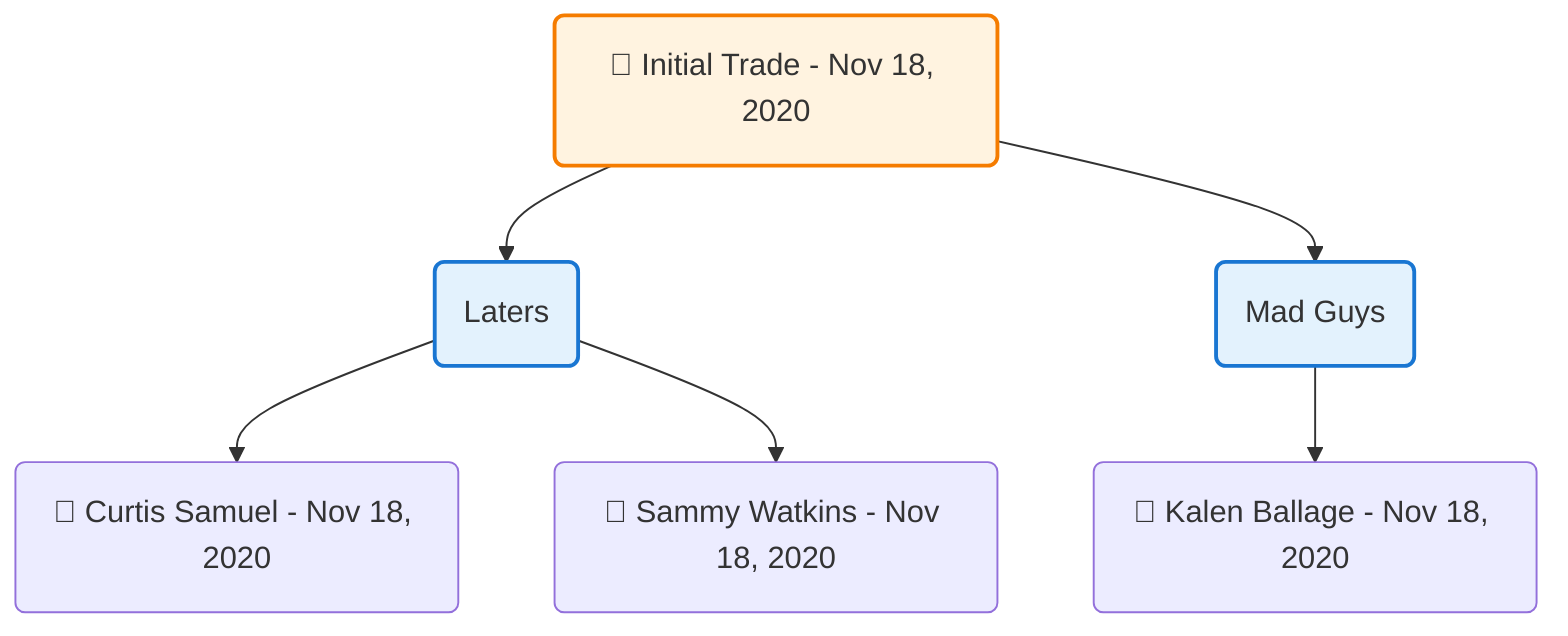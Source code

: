 flowchart TD

    TRADE_MAIN("🔄 Initial Trade - Nov 18, 2020")
    TEAM_1("Laters")
    TEAM_2("Mad Guys")
    NODE_9707556d-e733-468c-8be4-048032c2a478("🔄 Curtis Samuel - Nov 18, 2020")
    NODE_d8490648-7283-4e9b-a572-068666e90bf1("🔄 Sammy Watkins - Nov 18, 2020")
    NODE_8e9251d8-e65f-4bf2-8651-83e48365fc6c("🔄 Kalen Ballage - Nov 18, 2020")

    TRADE_MAIN --> TEAM_1
    TRADE_MAIN --> TEAM_2
    TEAM_1 --> NODE_9707556d-e733-468c-8be4-048032c2a478
    TEAM_1 --> NODE_d8490648-7283-4e9b-a572-068666e90bf1
    TEAM_2 --> NODE_8e9251d8-e65f-4bf2-8651-83e48365fc6c

    %% Node styling
    classDef teamNode fill:#e3f2fd,stroke:#1976d2,stroke-width:2px
    classDef tradeNode fill:#fff3e0,stroke:#f57c00,stroke-width:2px
    classDef playerNode fill:#f3e5f5,stroke:#7b1fa2,stroke-width:1px
    classDef nonRootPlayerNode fill:#f5f5f5,stroke:#757575,stroke-width:1px
    classDef endNode fill:#ffebee,stroke:#c62828,stroke-width:2px
    classDef waiverNode fill:#e8f5e8,stroke:#388e3c,stroke-width:2px
    classDef championshipNode fill:#fff9c4,stroke:#f57f17,stroke-width:3px

    class TEAM_1,TEAM_2 teamNode
    class TRADE_MAIN tradeNode